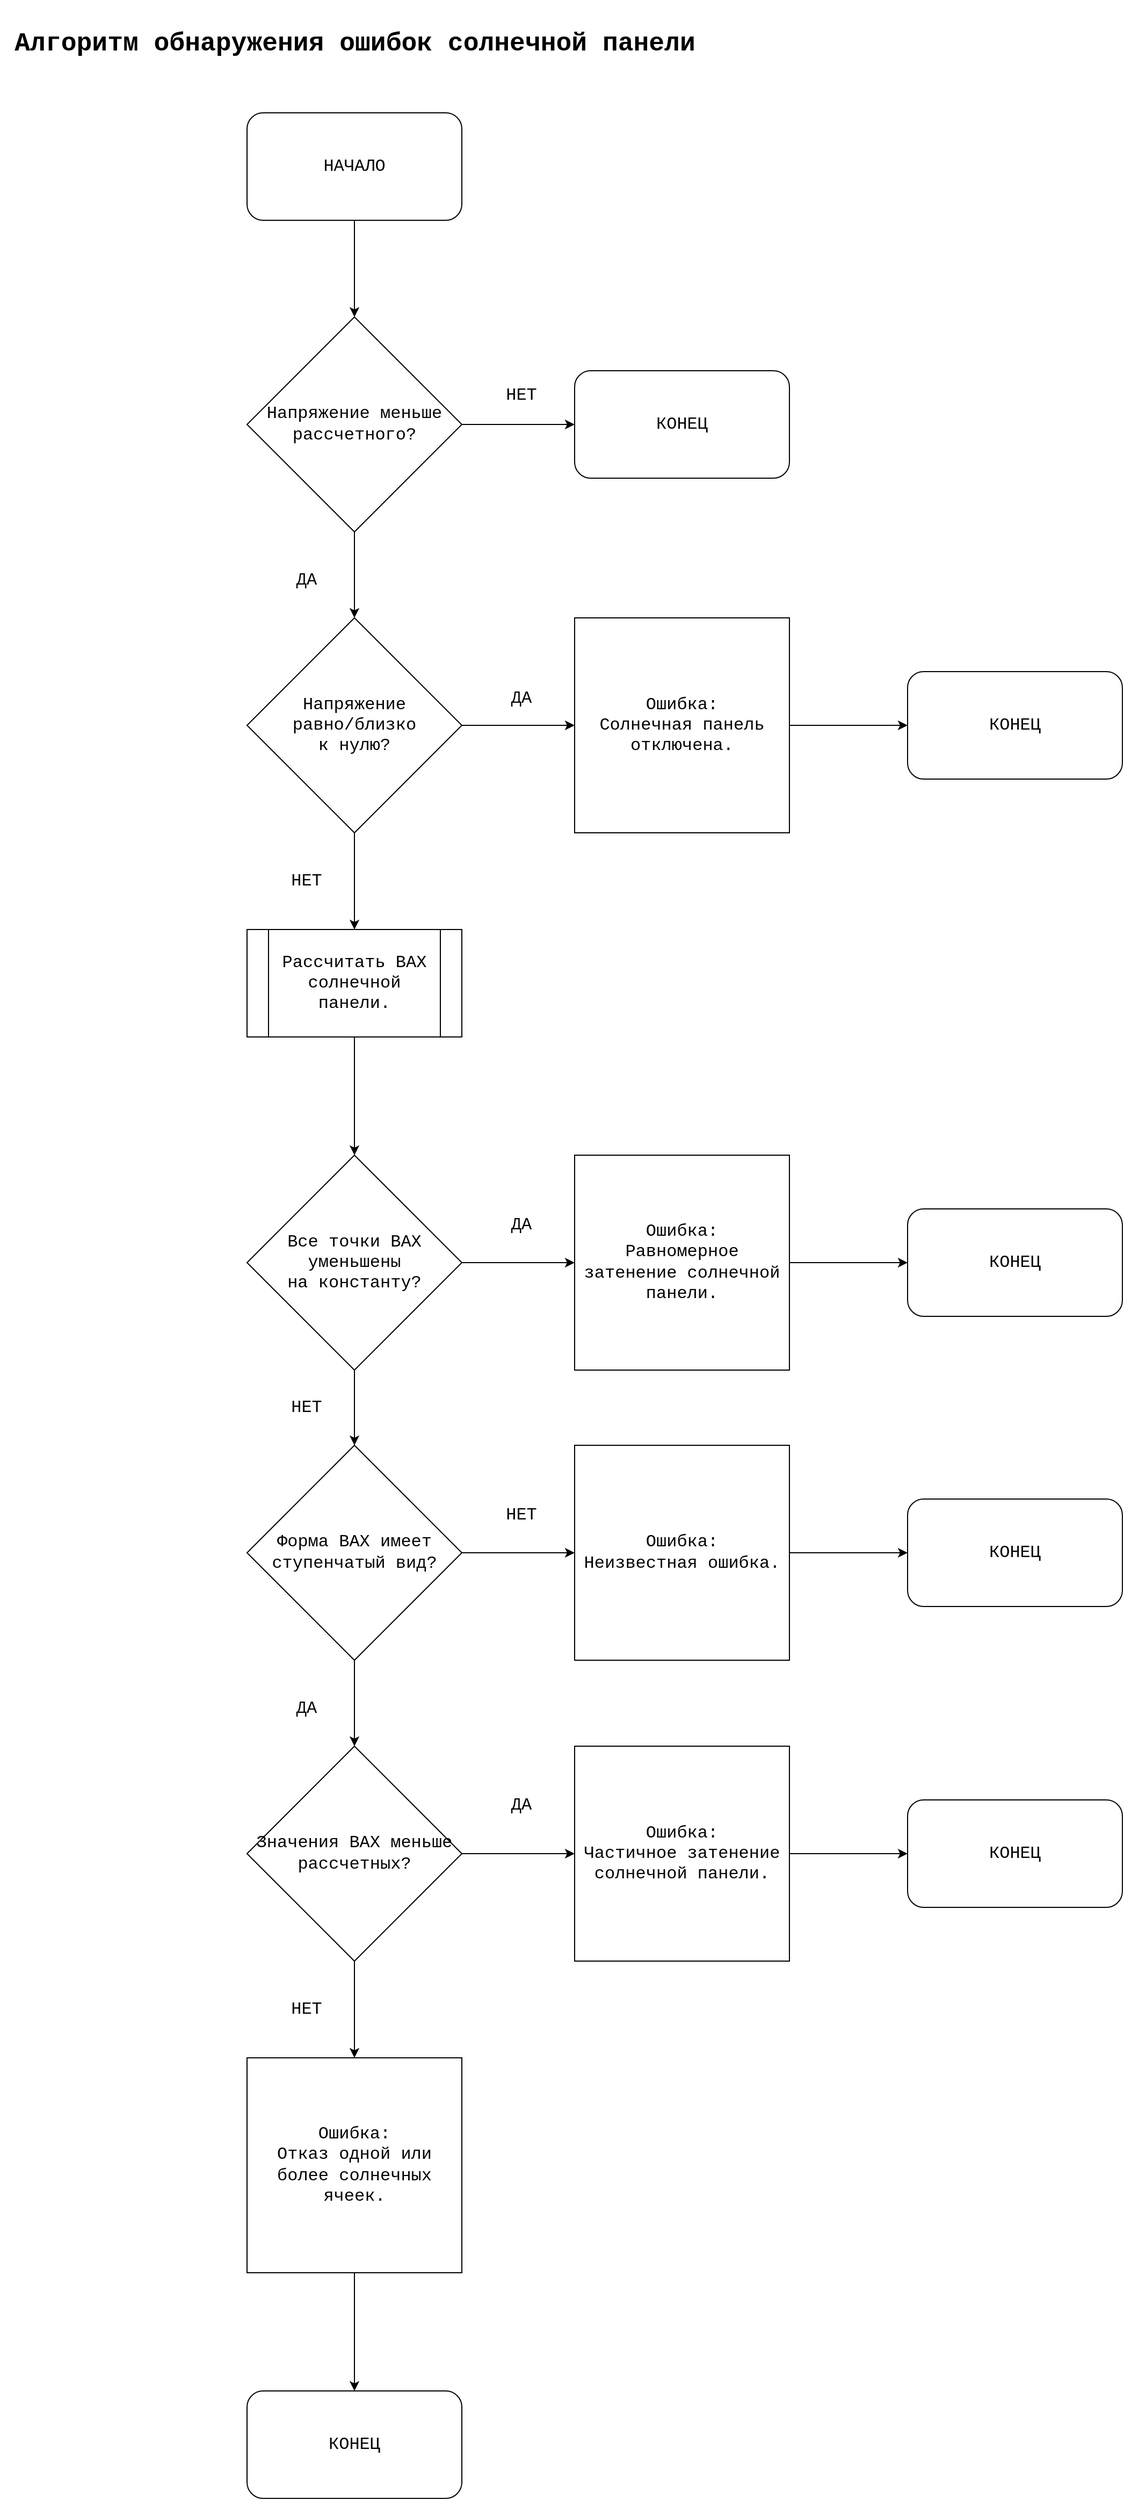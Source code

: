 <mxfile version="26.0.9">
  <diagram name="Page-1" id="Fk5OsDmDStnIcG2XZBvM">
    <mxGraphModel dx="1434" dy="844" grid="1" gridSize="10" guides="1" tooltips="1" connect="1" arrows="1" fold="1" page="1" pageScale="1" pageWidth="850" pageHeight="1100" math="0" shadow="0">
      <root>
        <mxCell id="0" />
        <mxCell id="1" parent="0" />
        <mxCell id="Hn3cXpljA0RWg10RIBS2-1" value="&lt;h1&gt;&lt;font face=&quot;Courier New&quot;&gt;Алгоритм обнаружения ошибок солнечной панели&lt;/font&gt;&lt;/h1&gt;" style="text;html=1;align=center;verticalAlign=middle;resizable=0;points=[];autosize=1;strokeColor=none;fillColor=none;" parent="1" vertex="1">
          <mxGeometry x="95" y="25" width="660" height="80" as="geometry" />
        </mxCell>
        <mxCell id="Hn3cXpljA0RWg10RIBS2-19" value="" style="edgeStyle=orthogonalEdgeStyle;rounded=0;orthogonalLoop=1;jettySize=auto;html=1;fontSize=16;fontFamily=Courier New;" parent="1" source="Hn3cXpljA0RWg10RIBS2-5" target="Hn3cXpljA0RWg10RIBS2-6" edge="1">
          <mxGeometry relative="1" as="geometry" />
        </mxCell>
        <mxCell id="Hn3cXpljA0RWg10RIBS2-5" value="&lt;font&gt;НАЧАЛО&lt;/font&gt;" style="rounded=1;whiteSpace=wrap;html=1;fontSize=16;fontFamily=Courier New;" parent="1" vertex="1">
          <mxGeometry x="325" y="130" width="200" height="100" as="geometry" />
        </mxCell>
        <mxCell id="Hn3cXpljA0RWg10RIBS2-20" value="" style="edgeStyle=orthogonalEdgeStyle;rounded=0;orthogonalLoop=1;jettySize=auto;html=1;fontSize=16;fontFamily=Courier New;" parent="1" source="Hn3cXpljA0RWg10RIBS2-6" target="Hn3cXpljA0RWg10RIBS2-11" edge="1">
          <mxGeometry relative="1" as="geometry" />
        </mxCell>
        <mxCell id="Hn3cXpljA0RWg10RIBS2-37" style="edgeStyle=orthogonalEdgeStyle;rounded=0;orthogonalLoop=1;jettySize=auto;html=1;entryX=0;entryY=0.5;entryDx=0;entryDy=0;fontSize=16;fontFamily=Courier New;" parent="1" source="Hn3cXpljA0RWg10RIBS2-6" target="Hn3cXpljA0RWg10RIBS2-32" edge="1">
          <mxGeometry relative="1" as="geometry" />
        </mxCell>
        <mxCell id="Hn3cXpljA0RWg10RIBS2-6" value="&lt;span&gt;Напряжение меньше рассчетного?&lt;/span&gt;" style="rhombus;whiteSpace=wrap;html=1;fontSize=16;fontFamily=Courier New;" parent="1" vertex="1">
          <mxGeometry x="325" y="320" width="200" height="200" as="geometry" />
        </mxCell>
        <mxCell id="Hn3cXpljA0RWg10RIBS2-29" value="" style="edgeStyle=orthogonalEdgeStyle;rounded=0;orthogonalLoop=1;jettySize=auto;html=1;fontSize=16;fontFamily=Courier New;" parent="1" source="Hn3cXpljA0RWg10RIBS2-9" target="Hn3cXpljA0RWg10RIBS2-28" edge="1">
          <mxGeometry relative="1" as="geometry" />
        </mxCell>
        <mxCell id="Hn3cXpljA0RWg10RIBS2-9" value="&lt;div&gt;&lt;font&gt;Ошибка:&lt;/font&gt;&lt;/div&gt;&lt;div&gt;&lt;font&gt;Отказ одной или более солнечных ячеек.&lt;/font&gt;&lt;/div&gt;" style="whiteSpace=wrap;html=1;aspect=fixed;fontSize=16;fontFamily=Courier New;" parent="1" vertex="1">
          <mxGeometry x="325" y="1940" width="200" height="200" as="geometry" />
        </mxCell>
        <mxCell id="Hn3cXpljA0RWg10RIBS2-18" value="" style="edgeStyle=orthogonalEdgeStyle;rounded=0;orthogonalLoop=1;jettySize=auto;html=1;fontSize=16;fontFamily=Courier New;" parent="1" source="Hn3cXpljA0RWg10RIBS2-11" target="Hn3cXpljA0RWg10RIBS2-17" edge="1">
          <mxGeometry relative="1" as="geometry" />
        </mxCell>
        <mxCell id="Hn3cXpljA0RWg10RIBS2-39" value="" style="edgeStyle=orthogonalEdgeStyle;rounded=0;orthogonalLoop=1;jettySize=auto;html=1;fontSize=16;fontFamily=Courier New;" parent="1" source="Hn3cXpljA0RWg10RIBS2-11" target="Hn3cXpljA0RWg10RIBS2-38" edge="1">
          <mxGeometry relative="1" as="geometry" />
        </mxCell>
        <mxCell id="Hn3cXpljA0RWg10RIBS2-11" value="&lt;div&gt;&lt;font&gt;Напряжение&lt;br&gt;&lt;/font&gt;&lt;span style=&quot;background-color: transparent; color: light-dark(rgb(0, 0, 0), rgb(255, 255, 255));&quot;&gt;равно/близко&lt;/span&gt;&lt;/div&gt;&lt;div&gt;&lt;font&gt;к нулю?&lt;/font&gt;&lt;/div&gt;" style="rhombus;whiteSpace=wrap;html=1;fontSize=16;fontFamily=Courier New;" parent="1" vertex="1">
          <mxGeometry x="325" y="600" width="200" height="200" as="geometry" />
        </mxCell>
        <mxCell id="Hn3cXpljA0RWg10RIBS2-22" value="" style="edgeStyle=orthogonalEdgeStyle;rounded=0;orthogonalLoop=1;jettySize=auto;html=1;fontSize=16;fontFamily=Courier New;" parent="1" source="Hn3cXpljA0RWg10RIBS2-17" target="Hn3cXpljA0RWg10RIBS2-21" edge="1">
          <mxGeometry relative="1" as="geometry" />
        </mxCell>
        <mxCell id="Hn3cXpljA0RWg10RIBS2-17" value="&lt;div&gt;&lt;span&gt;Рассчитать ВАХ солнечной панели.&lt;/span&gt;&lt;/div&gt;" style="shape=process;whiteSpace=wrap;html=1;backgroundOutline=1;fontSize=16;fontFamily=Courier New;" parent="1" vertex="1">
          <mxGeometry x="325" y="890" width="200" height="100" as="geometry" />
        </mxCell>
        <mxCell id="Hn3cXpljA0RWg10RIBS2-24" value="" style="edgeStyle=orthogonalEdgeStyle;rounded=0;orthogonalLoop=1;jettySize=auto;html=1;fontSize=16;fontFamily=Courier New;" parent="1" source="Hn3cXpljA0RWg10RIBS2-21" target="Hn3cXpljA0RWg10RIBS2-23" edge="1">
          <mxGeometry relative="1" as="geometry" />
        </mxCell>
        <mxCell id="Hn3cXpljA0RWg10RIBS2-45" value="" style="edgeStyle=orthogonalEdgeStyle;rounded=0;orthogonalLoop=1;jettySize=auto;html=1;fontSize=16;fontFamily=Courier New;" parent="1" source="Hn3cXpljA0RWg10RIBS2-21" target="Hn3cXpljA0RWg10RIBS2-44" edge="1">
          <mxGeometry relative="1" as="geometry" />
        </mxCell>
        <mxCell id="Hn3cXpljA0RWg10RIBS2-21" value="&lt;div&gt;&lt;font&gt;Все точки ВАХ уменьшены &lt;br&gt;на константу&lt;span style=&quot;background-color: transparent; color: light-dark(rgb(0, 0, 0), rgb(255, 255, 255));&quot;&gt;?&lt;/span&gt;&lt;br&gt;&lt;/font&gt;&lt;/div&gt;" style="rhombus;whiteSpace=wrap;html=1;fontSize=16;fontFamily=Courier New;" parent="1" vertex="1">
          <mxGeometry x="325" y="1100" width="200" height="200" as="geometry" />
        </mxCell>
        <mxCell id="Hn3cXpljA0RWg10RIBS2-26" value="" style="edgeStyle=orthogonalEdgeStyle;rounded=0;orthogonalLoop=1;jettySize=auto;html=1;fontSize=16;fontFamily=Courier New;" parent="1" source="Hn3cXpljA0RWg10RIBS2-23" target="Hn3cXpljA0RWg10RIBS2-25" edge="1">
          <mxGeometry relative="1" as="geometry" />
        </mxCell>
        <mxCell id="Hn3cXpljA0RWg10RIBS2-49" value="" style="edgeStyle=orthogonalEdgeStyle;rounded=0;orthogonalLoop=1;jettySize=auto;html=1;fontSize=16;fontFamily=Courier New;" parent="1" source="Hn3cXpljA0RWg10RIBS2-23" target="Hn3cXpljA0RWg10RIBS2-48" edge="1">
          <mxGeometry relative="1" as="geometry" />
        </mxCell>
        <mxCell id="Hn3cXpljA0RWg10RIBS2-23" value="&lt;span&gt;Форма ВАХ имеет ступенчатый вид?&lt;/span&gt;" style="rhombus;whiteSpace=wrap;html=1;fontSize=16;fontFamily=Courier New;" parent="1" vertex="1">
          <mxGeometry x="325" y="1370" width="200" height="200" as="geometry" />
        </mxCell>
        <mxCell id="Hn3cXpljA0RWg10RIBS2-27" value="" style="edgeStyle=orthogonalEdgeStyle;rounded=0;orthogonalLoop=1;jettySize=auto;html=1;fontSize=16;fontFamily=Courier New;" parent="1" source="Hn3cXpljA0RWg10RIBS2-25" target="Hn3cXpljA0RWg10RIBS2-9" edge="1">
          <mxGeometry relative="1" as="geometry" />
        </mxCell>
        <mxCell id="Hn3cXpljA0RWg10RIBS2-55" value="" style="edgeStyle=orthogonalEdgeStyle;rounded=0;orthogonalLoop=1;jettySize=auto;html=1;fontSize=16;fontFamily=Courier New;" parent="1" source="Hn3cXpljA0RWg10RIBS2-25" target="Hn3cXpljA0RWg10RIBS2-54" edge="1">
          <mxGeometry relative="1" as="geometry" />
        </mxCell>
        <mxCell id="Hn3cXpljA0RWg10RIBS2-25" value="&lt;div&gt;&lt;span style=&quot;background-color: transparent; color: light-dark(rgb(0, 0, 0), rgb(255, 255, 255));&quot;&gt;Значения ВАХ меньше рассчетных?&lt;/span&gt;&lt;/div&gt;" style="rhombus;whiteSpace=wrap;html=1;fontSize=16;fontFamily=Courier New;" parent="1" vertex="1">
          <mxGeometry x="325" y="1650" width="200" height="200" as="geometry" />
        </mxCell>
        <mxCell id="Hn3cXpljA0RWg10RIBS2-28" value="КОНЕЦ" style="rounded=1;whiteSpace=wrap;html=1;fontSize=16;fontFamily=Courier New;" parent="1" vertex="1">
          <mxGeometry x="325" y="2250" width="200" height="100" as="geometry" />
        </mxCell>
        <mxCell id="Hn3cXpljA0RWg10RIBS2-32" value="&lt;font&gt;КОНЕЦ&lt;/font&gt;" style="rounded=1;whiteSpace=wrap;html=1;fontSize=16;fontFamily=Courier New;" parent="1" vertex="1">
          <mxGeometry x="630" y="370" width="200" height="100" as="geometry" />
        </mxCell>
        <mxCell id="Hn3cXpljA0RWg10RIBS2-34" value="&lt;font&gt;НЕТ&lt;/font&gt;" style="text;html=1;align=center;verticalAlign=middle;resizable=0;points=[];autosize=1;strokeColor=none;fillColor=none;fontSize=16;fontFamily=Courier New;" parent="1" vertex="1">
          <mxGeometry x="555" y="378" width="50" height="30" as="geometry" />
        </mxCell>
        <mxCell id="Hn3cXpljA0RWg10RIBS2-35" value="&lt;font&gt;ДА&lt;/font&gt;" style="text;html=1;align=center;verticalAlign=middle;resizable=0;points=[];autosize=1;strokeColor=none;fillColor=none;fontSize=16;fontFamily=Courier New;" parent="1" vertex="1">
          <mxGeometry x="360" y="550" width="40" height="30" as="geometry" />
        </mxCell>
        <mxCell id="Hn3cXpljA0RWg10RIBS2-59" value="" style="edgeStyle=orthogonalEdgeStyle;rounded=0;orthogonalLoop=1;jettySize=auto;html=1;fontSize=16;fontFamily=Courier New;" parent="1" source="Hn3cXpljA0RWg10RIBS2-38" target="Hn3cXpljA0RWg10RIBS2-58" edge="1">
          <mxGeometry relative="1" as="geometry" />
        </mxCell>
        <mxCell id="Hn3cXpljA0RWg10RIBS2-38" value="&lt;div&gt;&lt;font&gt;Ошибка:&lt;/font&gt;&lt;/div&gt;&lt;div&gt;&lt;span&gt;Солнечная панель отключена.&lt;/span&gt;&lt;/div&gt;" style="whiteSpace=wrap;html=1;aspect=fixed;fontSize=16;fontFamily=Courier New;" parent="1" vertex="1">
          <mxGeometry x="630" y="600" width="200" height="200" as="geometry" />
        </mxCell>
        <mxCell id="Hn3cXpljA0RWg10RIBS2-40" value="&lt;font&gt;ДА&lt;/font&gt;" style="text;html=1;align=center;verticalAlign=middle;resizable=0;points=[];autosize=1;strokeColor=none;fillColor=none;fontSize=16;fontFamily=Courier New;" parent="1" vertex="1">
          <mxGeometry x="560" y="660" width="40" height="30" as="geometry" />
        </mxCell>
        <mxCell id="Hn3cXpljA0RWg10RIBS2-43" value="&lt;font&gt;НЕТ&lt;/font&gt;" style="text;html=1;align=center;verticalAlign=middle;resizable=0;points=[];autosize=1;strokeColor=none;fillColor=none;fontSize=16;fontFamily=Courier New;" parent="1" vertex="1">
          <mxGeometry x="355" y="830" width="50" height="30" as="geometry" />
        </mxCell>
        <mxCell id="Hn3cXpljA0RWg10RIBS2-47" value="" style="edgeStyle=orthogonalEdgeStyle;rounded=0;orthogonalLoop=1;jettySize=auto;html=1;fontSize=16;fontFamily=Courier New;" parent="1" source="Hn3cXpljA0RWg10RIBS2-44" target="Hn3cXpljA0RWg10RIBS2-46" edge="1">
          <mxGeometry relative="1" as="geometry" />
        </mxCell>
        <mxCell id="Hn3cXpljA0RWg10RIBS2-44" value="&lt;div&gt;&lt;font&gt;Ошибка:&lt;/font&gt;&lt;/div&gt;&lt;div&gt;&lt;span&gt;Равномерное затенение солнечной панели.&lt;/span&gt;&lt;/div&gt;" style="whiteSpace=wrap;html=1;aspect=fixed;fontSize=16;fontFamily=Courier New;" parent="1" vertex="1">
          <mxGeometry x="630" y="1100" width="200" height="200" as="geometry" />
        </mxCell>
        <mxCell id="Hn3cXpljA0RWg10RIBS2-46" value="&lt;font&gt;КОНЕЦ&lt;/font&gt;" style="rounded=1;whiteSpace=wrap;html=1;fontSize=16;fontFamily=Courier New;" parent="1" vertex="1">
          <mxGeometry x="940" y="1150" width="200" height="100" as="geometry" />
        </mxCell>
        <mxCell id="Hn3cXpljA0RWg10RIBS2-51" value="" style="edgeStyle=orthogonalEdgeStyle;rounded=0;orthogonalLoop=1;jettySize=auto;html=1;fontSize=16;fontFamily=Courier New;" parent="1" source="Hn3cXpljA0RWg10RIBS2-48" target="Hn3cXpljA0RWg10RIBS2-50" edge="1">
          <mxGeometry relative="1" as="geometry" />
        </mxCell>
        <mxCell id="Hn3cXpljA0RWg10RIBS2-48" value="&lt;div&gt;&lt;font&gt;Ошибка:&lt;/font&gt;&lt;/div&gt;&lt;div&gt;&lt;span&gt;Неизвестная ошибка.&lt;/span&gt;&lt;br&gt;&lt;/div&gt;" style="whiteSpace=wrap;html=1;aspect=fixed;fontSize=16;fontFamily=Courier New;" parent="1" vertex="1">
          <mxGeometry x="630" y="1370" width="200" height="200" as="geometry" />
        </mxCell>
        <mxCell id="Hn3cXpljA0RWg10RIBS2-50" value="&lt;font&gt;КОНЕЦ&lt;/font&gt;" style="rounded=1;whiteSpace=wrap;html=1;fontSize=16;fontFamily=Courier New;" parent="1" vertex="1">
          <mxGeometry x="940" y="1420" width="200" height="100" as="geometry" />
        </mxCell>
        <mxCell id="Hn3cXpljA0RWg10RIBS2-57" value="" style="edgeStyle=orthogonalEdgeStyle;rounded=0;orthogonalLoop=1;jettySize=auto;html=1;fontSize=16;fontFamily=Courier New;" parent="1" source="Hn3cXpljA0RWg10RIBS2-54" target="Hn3cXpljA0RWg10RIBS2-56" edge="1">
          <mxGeometry relative="1" as="geometry" />
        </mxCell>
        <mxCell id="Hn3cXpljA0RWg10RIBS2-54" value="&lt;div&gt;&lt;font&gt;Ошибка:&lt;/font&gt;&lt;/div&gt;&lt;div&gt;&lt;span&gt;Частичное затенение солнечной панели.&lt;/span&gt;&lt;br&gt;&lt;/div&gt;" style="whiteSpace=wrap;html=1;aspect=fixed;fontSize=16;fontFamily=Courier New;" parent="1" vertex="1">
          <mxGeometry x="630" y="1650" width="200" height="200" as="geometry" />
        </mxCell>
        <mxCell id="Hn3cXpljA0RWg10RIBS2-56" value="&lt;font&gt;КОНЕЦ&lt;/font&gt;" style="rounded=1;whiteSpace=wrap;html=1;fontSize=16;fontFamily=Courier New;" parent="1" vertex="1">
          <mxGeometry x="940" y="1700" width="200" height="100" as="geometry" />
        </mxCell>
        <mxCell id="Hn3cXpljA0RWg10RIBS2-58" value="&lt;font&gt;КОНЕЦ&lt;/font&gt;" style="rounded=1;whiteSpace=wrap;html=1;fontSize=16;fontFamily=Courier New;" parent="1" vertex="1">
          <mxGeometry x="940" y="650" width="200" height="100" as="geometry" />
        </mxCell>
        <mxCell id="Hn3cXpljA0RWg10RIBS2-62" value="&lt;font&gt;ДА&lt;/font&gt;" style="text;html=1;align=center;verticalAlign=middle;resizable=0;points=[];autosize=1;strokeColor=none;fillColor=none;fontSize=16;fontFamily=Courier New;" parent="1" vertex="1">
          <mxGeometry x="560" y="1150" width="40" height="30" as="geometry" />
        </mxCell>
        <mxCell id="Hn3cXpljA0RWg10RIBS2-63" value="&lt;font&gt;НЕТ&lt;/font&gt;" style="text;html=1;align=center;verticalAlign=middle;resizable=0;points=[];autosize=1;strokeColor=none;fillColor=none;fontSize=16;fontFamily=Courier New;" parent="1" vertex="1">
          <mxGeometry x="355" y="1320" width="50" height="30" as="geometry" />
        </mxCell>
        <mxCell id="Hn3cXpljA0RWg10RIBS2-65" value="&lt;font&gt;НЕТ&lt;/font&gt;" style="text;html=1;align=center;verticalAlign=middle;resizable=0;points=[];autosize=1;strokeColor=none;fillColor=none;fontSize=16;fontFamily=Courier New;" parent="1" vertex="1">
          <mxGeometry x="555" y="1420" width="50" height="30" as="geometry" />
        </mxCell>
        <mxCell id="Hn3cXpljA0RWg10RIBS2-68" value="&lt;font&gt;НЕТ&lt;/font&gt;" style="text;html=1;align=center;verticalAlign=middle;resizable=0;points=[];autosize=1;strokeColor=none;fillColor=none;fontSize=16;fontFamily=Courier New;" parent="1" vertex="1">
          <mxGeometry x="355" y="1880" width="50" height="30" as="geometry" />
        </mxCell>
        <mxCell id="M0Mc0fsSxKRyXG3Qshtb-1" value="&lt;font&gt;ДА&lt;/font&gt;" style="text;html=1;align=center;verticalAlign=middle;resizable=0;points=[];autosize=1;strokeColor=none;fillColor=none;fontSize=16;fontFamily=Courier New;" vertex="1" parent="1">
          <mxGeometry x="560" y="1690" width="40" height="30" as="geometry" />
        </mxCell>
        <mxCell id="M0Mc0fsSxKRyXG3Qshtb-2" value="&lt;font&gt;ДА&lt;/font&gt;" style="text;html=1;align=center;verticalAlign=middle;resizable=0;points=[];autosize=1;strokeColor=none;fillColor=none;fontSize=16;fontFamily=Courier New;" vertex="1" parent="1">
          <mxGeometry x="360" y="1600" width="40" height="30" as="geometry" />
        </mxCell>
      </root>
    </mxGraphModel>
  </diagram>
</mxfile>
